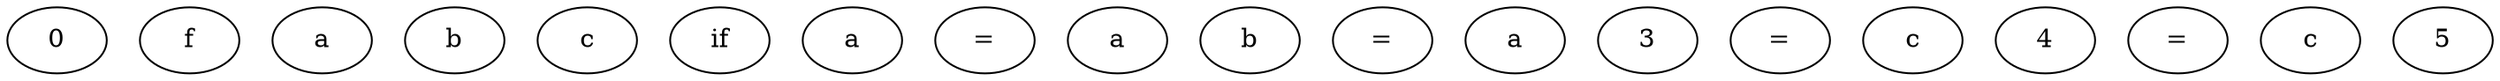 digraph {
  0x4a514f0, 0x4a517e0;
  0x4a517e0, 0x4a51a30;
  0x4a51a30, 0x4a51c80;
  0x4a51c80, 0x4a52930;
  0x4a52930, 0x4a51e70;
  0x4a52930, 0x4a522b0;
  0x4a522b0, 0x4a52060;
  0x4a522b0, 0x4a521b0;
  0x4a52930, 0x4a52790;
  0x4a52790, 0x4a52540;
  0x4a52790, 0x4a52690;
  0x4a52930, 0x4a52dd0;
  0x4a52dd0, 0x4a52b80;
  0x4a52dd0, 0x4a52cd0;
  0x4a52dd0, 0x4a531c0;
  0x4a531c0, 0x4a52f70;
  0x4a531c0, 0x4a530c0;
  0x4a514f0 [ label="f" ];
  0x4a517e0 [ label="a" ];
  0x4a51a30 [ label="b" ];
  0x4a51c80 [ label="c" ];
  0x4a52930 [ label="if" ];
  0x4a51e70 [ label="a" ];
  0x4a522b0 [ label="=" ];
  0x4a52060 [ label="a" ];
  0x4a521b0 [ label="b" ];
  0x4a52790 [ label="=" ];
  0x4a52540 [ label="a" ];
  0x4a52690 [ label="3" ];
  0x4a52dd0 [ label="=" ];
  0x4a52b80 [ label="c" ];
  0x4a52cd0 [ label="4" ];
  0x4a531c0 [ label="=" ];
  0x4a52f70 [ label="c" ];
  0x4a530c0 [ label="5" ];
}
